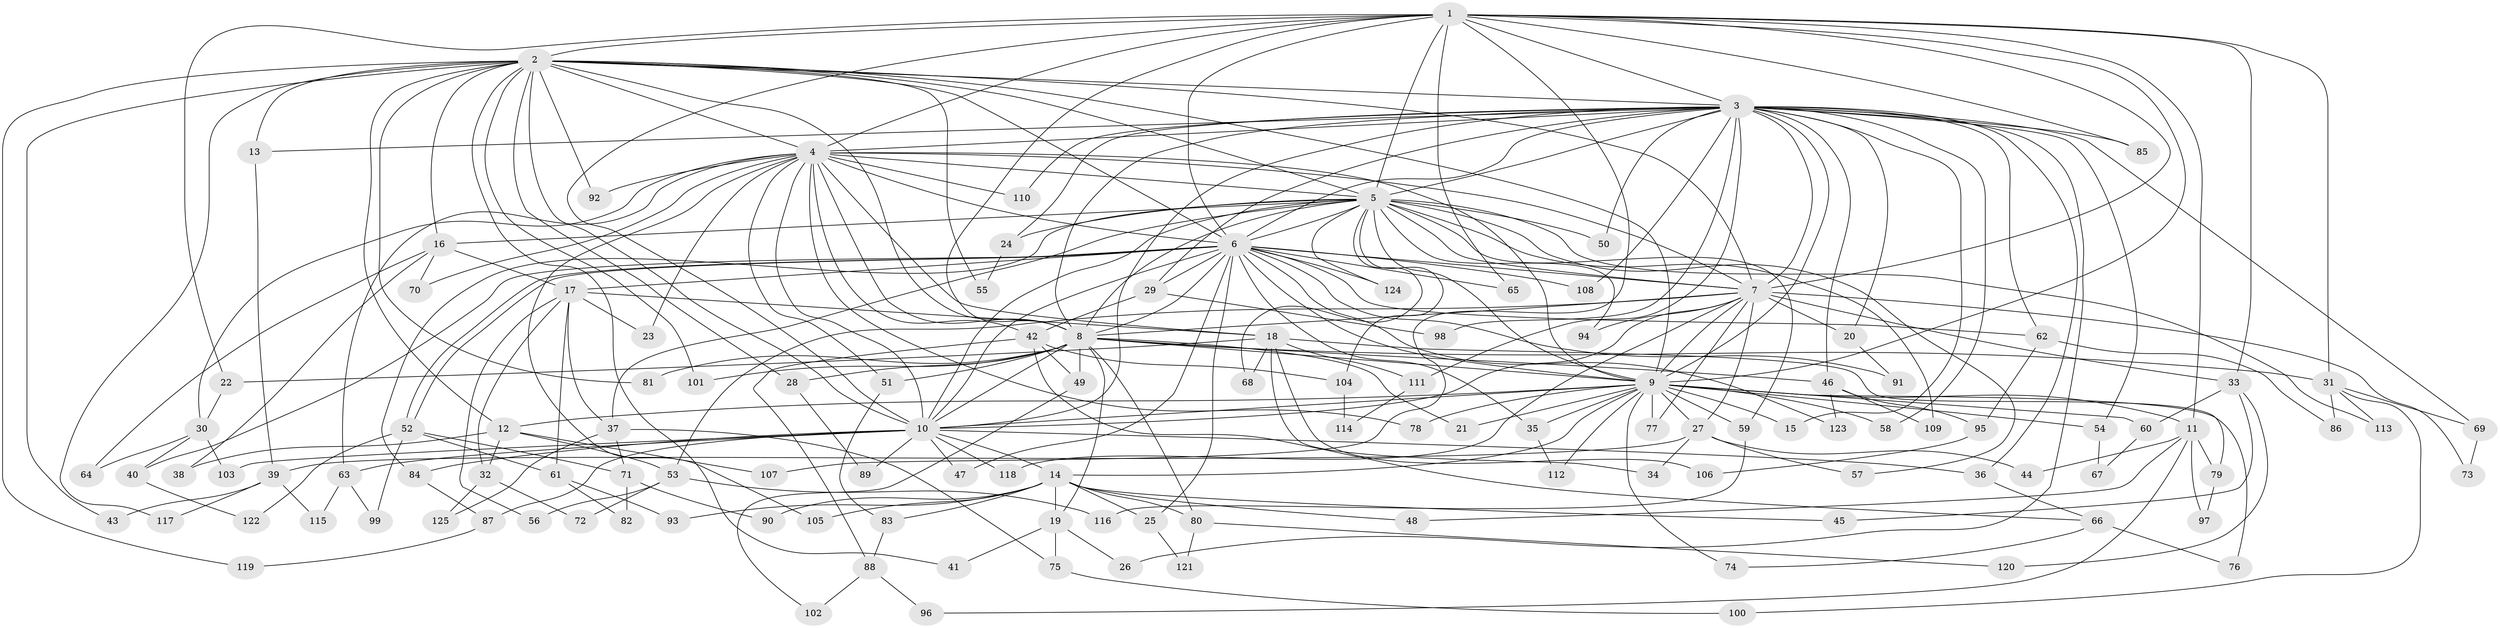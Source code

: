 // Generated by graph-tools (version 1.1) at 2025/45/03/09/25 04:45:32]
// undirected, 125 vertices, 275 edges
graph export_dot {
graph [start="1"]
  node [color=gray90,style=filled];
  1;
  2;
  3;
  4;
  5;
  6;
  7;
  8;
  9;
  10;
  11;
  12;
  13;
  14;
  15;
  16;
  17;
  18;
  19;
  20;
  21;
  22;
  23;
  24;
  25;
  26;
  27;
  28;
  29;
  30;
  31;
  32;
  33;
  34;
  35;
  36;
  37;
  38;
  39;
  40;
  41;
  42;
  43;
  44;
  45;
  46;
  47;
  48;
  49;
  50;
  51;
  52;
  53;
  54;
  55;
  56;
  57;
  58;
  59;
  60;
  61;
  62;
  63;
  64;
  65;
  66;
  67;
  68;
  69;
  70;
  71;
  72;
  73;
  74;
  75;
  76;
  77;
  78;
  79;
  80;
  81;
  82;
  83;
  84;
  85;
  86;
  87;
  88;
  89;
  90;
  91;
  92;
  93;
  94;
  95;
  96;
  97;
  98;
  99;
  100;
  101;
  102;
  103;
  104;
  105;
  106;
  107;
  108;
  109;
  110;
  111;
  112;
  113;
  114;
  115;
  116;
  117;
  118;
  119;
  120;
  121;
  122;
  123;
  124;
  125;
  1 -- 2;
  1 -- 3;
  1 -- 4;
  1 -- 5;
  1 -- 6;
  1 -- 7;
  1 -- 8;
  1 -- 9;
  1 -- 10;
  1 -- 11;
  1 -- 22;
  1 -- 31;
  1 -- 33;
  1 -- 65;
  1 -- 85;
  1 -- 107;
  2 -- 3;
  2 -- 4;
  2 -- 5;
  2 -- 6;
  2 -- 7;
  2 -- 8;
  2 -- 9;
  2 -- 10;
  2 -- 12;
  2 -- 13;
  2 -- 16;
  2 -- 28;
  2 -- 41;
  2 -- 43;
  2 -- 55;
  2 -- 81;
  2 -- 92;
  2 -- 101;
  2 -- 117;
  2 -- 119;
  3 -- 4;
  3 -- 5;
  3 -- 6;
  3 -- 7;
  3 -- 8;
  3 -- 9;
  3 -- 10;
  3 -- 13;
  3 -- 15;
  3 -- 20;
  3 -- 24;
  3 -- 26;
  3 -- 29;
  3 -- 36;
  3 -- 46;
  3 -- 50;
  3 -- 54;
  3 -- 58;
  3 -- 62;
  3 -- 69;
  3 -- 85;
  3 -- 98;
  3 -- 108;
  3 -- 110;
  3 -- 111;
  4 -- 5;
  4 -- 6;
  4 -- 7;
  4 -- 8;
  4 -- 9;
  4 -- 10;
  4 -- 18;
  4 -- 23;
  4 -- 30;
  4 -- 42;
  4 -- 51;
  4 -- 63;
  4 -- 70;
  4 -- 78;
  4 -- 92;
  4 -- 105;
  4 -- 110;
  5 -- 6;
  5 -- 7;
  5 -- 8;
  5 -- 9;
  5 -- 10;
  5 -- 16;
  5 -- 24;
  5 -- 37;
  5 -- 50;
  5 -- 57;
  5 -- 59;
  5 -- 68;
  5 -- 84;
  5 -- 94;
  5 -- 104;
  5 -- 109;
  5 -- 113;
  5 -- 124;
  6 -- 7;
  6 -- 8;
  6 -- 9;
  6 -- 10;
  6 -- 17;
  6 -- 25;
  6 -- 29;
  6 -- 35;
  6 -- 40;
  6 -- 47;
  6 -- 52;
  6 -- 52;
  6 -- 62;
  6 -- 65;
  6 -- 91;
  6 -- 108;
  6 -- 123;
  6 -- 124;
  7 -- 8;
  7 -- 9;
  7 -- 10;
  7 -- 20;
  7 -- 27;
  7 -- 33;
  7 -- 53;
  7 -- 73;
  7 -- 77;
  7 -- 94;
  7 -- 118;
  8 -- 9;
  8 -- 10;
  8 -- 19;
  8 -- 21;
  8 -- 28;
  8 -- 31;
  8 -- 46;
  8 -- 49;
  8 -- 51;
  8 -- 80;
  8 -- 81;
  8 -- 101;
  9 -- 10;
  9 -- 11;
  9 -- 12;
  9 -- 14;
  9 -- 15;
  9 -- 21;
  9 -- 27;
  9 -- 35;
  9 -- 54;
  9 -- 58;
  9 -- 59;
  9 -- 60;
  9 -- 74;
  9 -- 76;
  9 -- 77;
  9 -- 78;
  9 -- 112;
  10 -- 14;
  10 -- 36;
  10 -- 47;
  10 -- 63;
  10 -- 84;
  10 -- 87;
  10 -- 89;
  10 -- 103;
  10 -- 118;
  11 -- 44;
  11 -- 48;
  11 -- 79;
  11 -- 96;
  11 -- 97;
  12 -- 32;
  12 -- 38;
  12 -- 53;
  12 -- 107;
  13 -- 39;
  14 -- 19;
  14 -- 25;
  14 -- 45;
  14 -- 48;
  14 -- 80;
  14 -- 83;
  14 -- 90;
  14 -- 93;
  14 -- 105;
  16 -- 17;
  16 -- 38;
  16 -- 64;
  16 -- 70;
  17 -- 18;
  17 -- 23;
  17 -- 32;
  17 -- 37;
  17 -- 56;
  17 -- 61;
  18 -- 22;
  18 -- 34;
  18 -- 68;
  18 -- 79;
  18 -- 106;
  18 -- 111;
  19 -- 26;
  19 -- 41;
  19 -- 75;
  20 -- 91;
  22 -- 30;
  24 -- 55;
  25 -- 121;
  27 -- 34;
  27 -- 39;
  27 -- 44;
  27 -- 57;
  28 -- 89;
  29 -- 42;
  29 -- 98;
  30 -- 40;
  30 -- 64;
  30 -- 103;
  31 -- 69;
  31 -- 86;
  31 -- 100;
  31 -- 113;
  32 -- 72;
  32 -- 125;
  33 -- 45;
  33 -- 60;
  33 -- 120;
  35 -- 112;
  36 -- 66;
  37 -- 71;
  37 -- 75;
  37 -- 125;
  39 -- 43;
  39 -- 115;
  39 -- 117;
  40 -- 122;
  42 -- 49;
  42 -- 66;
  42 -- 88;
  42 -- 104;
  46 -- 95;
  46 -- 109;
  46 -- 123;
  49 -- 102;
  51 -- 83;
  52 -- 61;
  52 -- 71;
  52 -- 99;
  52 -- 122;
  53 -- 56;
  53 -- 72;
  53 -- 116;
  54 -- 67;
  59 -- 116;
  60 -- 67;
  61 -- 82;
  61 -- 93;
  62 -- 86;
  62 -- 95;
  63 -- 99;
  63 -- 115;
  66 -- 74;
  66 -- 76;
  69 -- 73;
  71 -- 82;
  71 -- 90;
  75 -- 100;
  79 -- 97;
  80 -- 120;
  80 -- 121;
  83 -- 88;
  84 -- 87;
  87 -- 119;
  88 -- 96;
  88 -- 102;
  95 -- 106;
  104 -- 114;
  111 -- 114;
}
